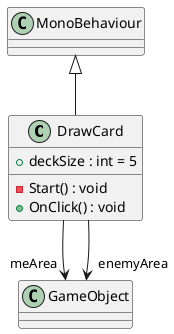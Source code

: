 @startuml
class DrawCard {
    + deckSize : int = 5
    - Start() : void
    + OnClick() : void
}
MonoBehaviour <|-- DrawCard
DrawCard --> "meArea" GameObject
DrawCard --> "enemyArea" GameObject
@enduml
